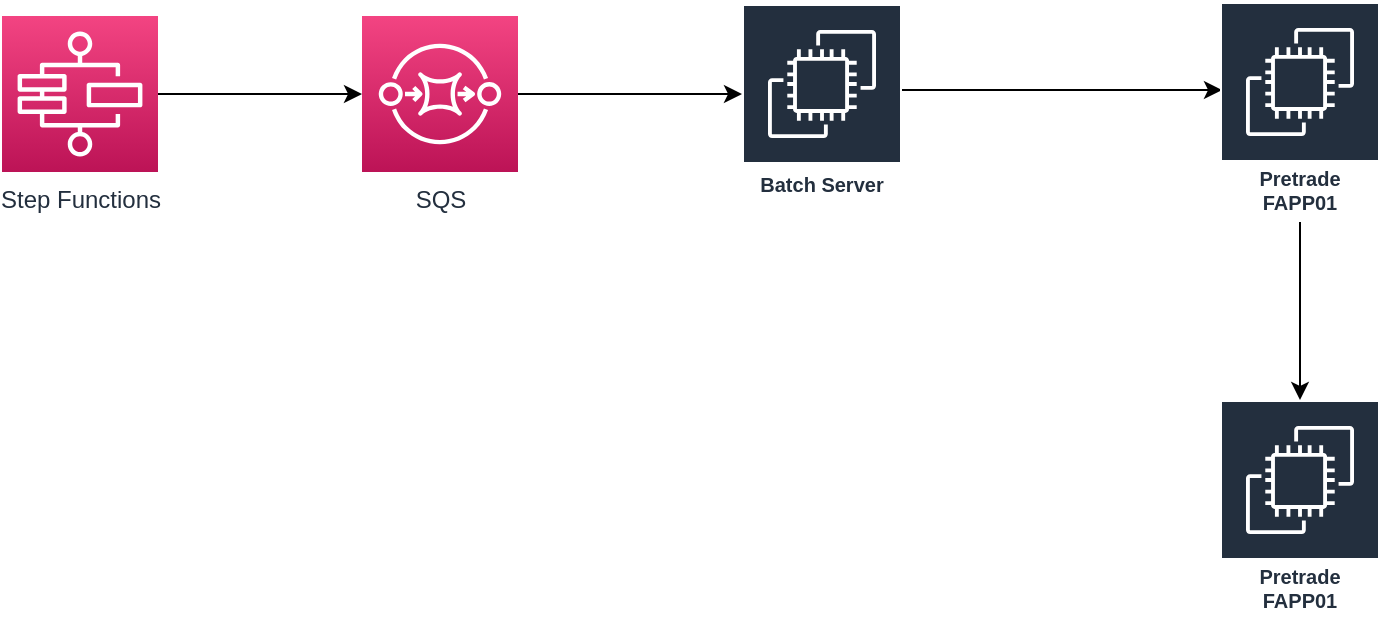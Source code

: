 <mxfile version="14.6.5" type="github">
  <diagram id="Ht1M8jgEwFfnCIfOTk4-" name="Page-1">
    <mxGraphModel dx="1185" dy="743" grid="1" gridSize="10" guides="1" tooltips="1" connect="1" arrows="1" fold="1" page="1" pageScale="1" pageWidth="1169" pageHeight="827" math="0" shadow="0">
      <root>
        <mxCell id="0" />
        <mxCell id="1" parent="0" />
        <mxCell id="RCzQE1N85b1NILF5GkXo-9" style="edgeStyle=orthogonalEdgeStyle;rounded=0;orthogonalLoop=1;jettySize=auto;html=1;exitX=1;exitY=0.5;exitDx=0;exitDy=0;exitPerimeter=0;" edge="1" parent="1" source="RCzQE1N85b1NILF5GkXo-2" target="RCzQE1N85b1NILF5GkXo-4">
          <mxGeometry relative="1" as="geometry" />
        </mxCell>
        <mxCell id="RCzQE1N85b1NILF5GkXo-2" value="Step Functions" style="points=[[0,0,0],[0.25,0,0],[0.5,0,0],[0.75,0,0],[1,0,0],[0,1,0],[0.25,1,0],[0.5,1,0],[0.75,1,0],[1,1,0],[0,0.25,0],[0,0.5,0],[0,0.75,0],[1,0.25,0],[1,0.5,0],[1,0.75,0]];outlineConnect=0;fontColor=#232F3E;gradientColor=#F34482;gradientDirection=north;fillColor=#BC1356;strokeColor=#ffffff;dashed=0;verticalLabelPosition=bottom;verticalAlign=top;align=center;html=1;fontSize=12;fontStyle=0;aspect=fixed;shape=mxgraph.aws4.resourceIcon;resIcon=mxgraph.aws4.step_functions;" vertex="1" parent="1">
          <mxGeometry x="80" y="298" width="78" height="78" as="geometry" />
        </mxCell>
        <mxCell id="RCzQE1N85b1NILF5GkXo-11" style="edgeStyle=orthogonalEdgeStyle;rounded=0;orthogonalLoop=1;jettySize=auto;html=1;exitX=1;exitY=0.5;exitDx=0;exitDy=0;exitPerimeter=0;" edge="1" parent="1" source="RCzQE1N85b1NILF5GkXo-4" target="RCzQE1N85b1NILF5GkXo-5">
          <mxGeometry relative="1" as="geometry">
            <Array as="points">
              <mxPoint x="430" y="337" />
              <mxPoint x="430" y="337" />
            </Array>
          </mxGeometry>
        </mxCell>
        <mxCell id="RCzQE1N85b1NILF5GkXo-4" value="SQS" style="points=[[0,0,0],[0.25,0,0],[0.5,0,0],[0.75,0,0],[1,0,0],[0,1,0],[0.25,1,0],[0.5,1,0],[0.75,1,0],[1,1,0],[0,0.25,0],[0,0.5,0],[0,0.75,0],[1,0.25,0],[1,0.5,0],[1,0.75,0]];outlineConnect=0;fontColor=#232F3E;gradientColor=#F34482;gradientDirection=north;fillColor=#BC1356;strokeColor=#ffffff;dashed=0;verticalLabelPosition=bottom;verticalAlign=top;align=center;html=1;fontSize=12;fontStyle=0;aspect=fixed;shape=mxgraph.aws4.resourceIcon;resIcon=mxgraph.aws4.sqs;" vertex="1" parent="1">
          <mxGeometry x="260" y="298" width="78" height="78" as="geometry" />
        </mxCell>
        <mxCell id="RCzQE1N85b1NILF5GkXo-16" style="edgeStyle=orthogonalEdgeStyle;rounded=0;orthogonalLoop=1;jettySize=auto;html=1;" edge="1" parent="1">
          <mxGeometry relative="1" as="geometry">
            <mxPoint x="690" y="335" as="targetPoint" />
            <mxPoint x="530" y="335" as="sourcePoint" />
          </mxGeometry>
        </mxCell>
        <mxCell id="RCzQE1N85b1NILF5GkXo-5" value="Batch Server" style="outlineConnect=0;fontColor=#232F3E;gradientColor=none;strokeColor=#ffffff;fillColor=#232F3E;dashed=0;verticalLabelPosition=middle;verticalAlign=bottom;align=center;html=1;whiteSpace=wrap;fontSize=10;fontStyle=1;spacing=3;shape=mxgraph.aws4.productIcon;prIcon=mxgraph.aws4.ec2;" vertex="1" parent="1">
          <mxGeometry x="450" y="292" width="80" height="100" as="geometry" />
        </mxCell>
        <mxCell id="RCzQE1N85b1NILF5GkXo-17" style="edgeStyle=orthogonalEdgeStyle;rounded=0;orthogonalLoop=1;jettySize=auto;html=1;" edge="1" parent="1" source="RCzQE1N85b1NILF5GkXo-6" target="RCzQE1N85b1NILF5GkXo-8">
          <mxGeometry relative="1" as="geometry" />
        </mxCell>
        <mxCell id="RCzQE1N85b1NILF5GkXo-6" value="Pretrade FAPP01" style="outlineConnect=0;fontColor=#232F3E;gradientColor=none;strokeColor=#ffffff;fillColor=#232F3E;dashed=0;verticalLabelPosition=middle;verticalAlign=bottom;align=center;html=1;whiteSpace=wrap;fontSize=10;fontStyle=1;spacing=3;shape=mxgraph.aws4.productIcon;prIcon=mxgraph.aws4.ec2;" vertex="1" parent="1">
          <mxGeometry x="689" y="291" width="80" height="110" as="geometry" />
        </mxCell>
        <mxCell id="RCzQE1N85b1NILF5GkXo-8" value="Pretrade FAPP01" style="outlineConnect=0;fontColor=#232F3E;gradientColor=none;strokeColor=#ffffff;fillColor=#232F3E;dashed=0;verticalLabelPosition=middle;verticalAlign=bottom;align=center;html=1;whiteSpace=wrap;fontSize=10;fontStyle=1;spacing=3;shape=mxgraph.aws4.productIcon;prIcon=mxgraph.aws4.ec2;" vertex="1" parent="1">
          <mxGeometry x="689" y="490" width="80" height="110" as="geometry" />
        </mxCell>
      </root>
    </mxGraphModel>
  </diagram>
</mxfile>
